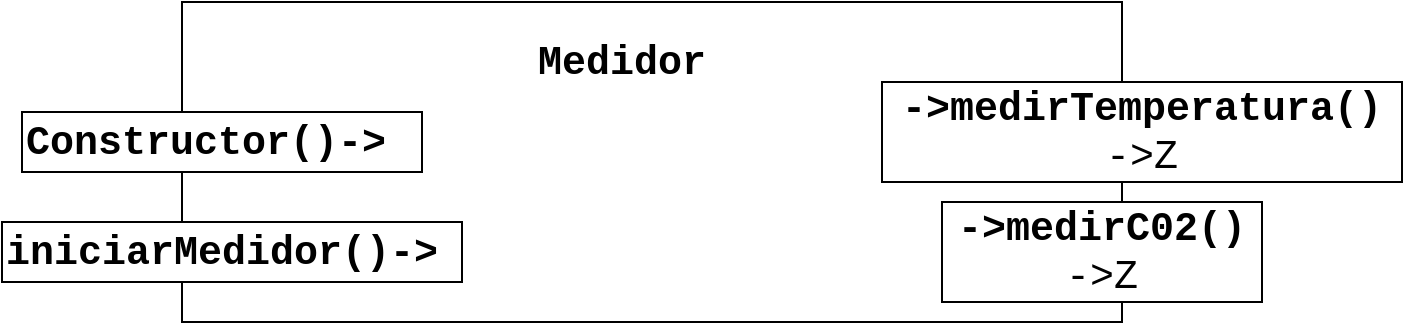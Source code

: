 <mxfile version="15.3.2" type="device"><diagram id="RDrNLzgZSR_4pZKKCu_J" name="Page-1"><mxGraphModel dx="1422" dy="705" grid="1" gridSize="10" guides="1" tooltips="1" connect="1" arrows="1" fold="1" page="1" pageScale="1" pageWidth="827" pageHeight="1169" math="0" shadow="0"><root><mxCell id="0"/><mxCell id="1" parent="0"/><mxCell id="HiTylbdnVW-b-d5aG0ct-1" value="" style="rounded=0;whiteSpace=wrap;html=1;" parent="1" vertex="1"><mxGeometry x="150" y="70" width="470" height="160" as="geometry"/></mxCell><mxCell id="HiTylbdnVW-b-d5aG0ct-2" value="Medidor" style="text;html=1;strokeColor=none;fillColor=none;align=center;verticalAlign=middle;whiteSpace=wrap;rounded=0;fontStyle=1;fontFamily=Courier New;fontSize=20;" parent="1" vertex="1"><mxGeometry x="290" y="90" width="160" height="20" as="geometry"/></mxCell><mxCell id="HiTylbdnVW-b-d5aG0ct-3" value="&lt;b&gt;Constructor()-&amp;gt;&lt;/b&gt;" style="rounded=0;whiteSpace=wrap;html=1;fontFamily=Courier New;fontSize=20;align=left;fontStyle=0;autosize=1;" parent="1" vertex="1"><mxGeometry x="70" y="125" width="200" height="30" as="geometry"/></mxCell><mxCell id="HiTylbdnVW-b-d5aG0ct-5" value="&lt;b&gt;iniciarMedidor()-&amp;gt;&lt;/b&gt;" style="rounded=0;whiteSpace=wrap;html=1;fontFamily=Courier New;fontSize=20;align=left;fontStyle=0;autosize=1;" parent="1" vertex="1"><mxGeometry x="60" y="180" width="230" height="30" as="geometry"/></mxCell><mxCell id="HiTylbdnVW-b-d5aG0ct-6" value="&lt;b&gt;-&amp;gt;medirC02()&lt;br&gt;&lt;/b&gt;-&amp;gt;Z" style="rounded=0;whiteSpace=wrap;html=1;fontFamily=Courier New;fontSize=20;align=center;fontStyle=0;autosize=1;" parent="1" vertex="1"><mxGeometry x="530" y="170" width="160" height="50" as="geometry"/></mxCell><mxCell id="HiTylbdnVW-b-d5aG0ct-7" value="&lt;b&gt;-&amp;gt;medirTemperatura()&lt;br&gt;&lt;/b&gt;-&amp;gt;Z" style="rounded=0;whiteSpace=wrap;html=1;fontFamily=Courier New;fontSize=20;align=center;fontStyle=0;autosize=1;" parent="1" vertex="1"><mxGeometry x="500" y="110" width="260" height="50" as="geometry"/></mxCell></root></mxGraphModel></diagram></mxfile>